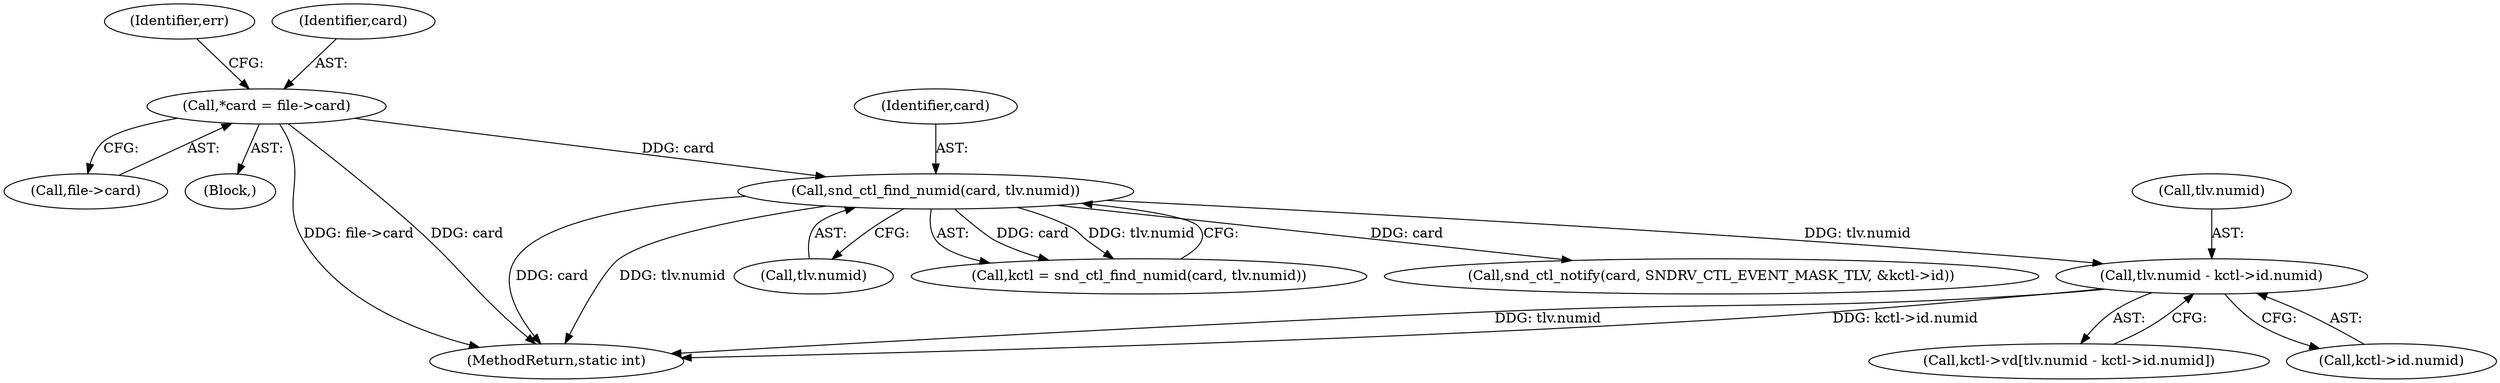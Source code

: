 digraph "0_linux_fd9f26e4eca5d08a27d12c0933fceef76ed9663d_2@pointer" {
"1000184" [label="(Call,tlv.numid - kctl->id.numid)"];
"1000148" [label="(Call,snd_ctl_find_numid(card, tlv.numid))"];
"1000106" [label="(Call,*card = file->card)"];
"1000281" [label="(Call,snd_ctl_notify(card, SNDRV_CTL_EVENT_MASK_TLV, &kctl->id))"];
"1000150" [label="(Call,tlv.numid)"];
"1000108" [label="(Call,file->card)"];
"1000117" [label="(Identifier,err)"];
"1000104" [label="(Block,)"];
"1000106" [label="(Call,*card = file->card)"];
"1000349" [label="(MethodReturn,static int)"];
"1000185" [label="(Call,tlv.numid)"];
"1000180" [label="(Call,kctl->vd[tlv.numid - kctl->id.numid])"];
"1000188" [label="(Call,kctl->id.numid)"];
"1000146" [label="(Call,kctl = snd_ctl_find_numid(card, tlv.numid))"];
"1000149" [label="(Identifier,card)"];
"1000184" [label="(Call,tlv.numid - kctl->id.numid)"];
"1000148" [label="(Call,snd_ctl_find_numid(card, tlv.numid))"];
"1000107" [label="(Identifier,card)"];
"1000184" -> "1000180"  [label="AST: "];
"1000184" -> "1000188"  [label="CFG: "];
"1000185" -> "1000184"  [label="AST: "];
"1000188" -> "1000184"  [label="AST: "];
"1000180" -> "1000184"  [label="CFG: "];
"1000184" -> "1000349"  [label="DDG: tlv.numid"];
"1000184" -> "1000349"  [label="DDG: kctl->id.numid"];
"1000148" -> "1000184"  [label="DDG: tlv.numid"];
"1000148" -> "1000146"  [label="AST: "];
"1000148" -> "1000150"  [label="CFG: "];
"1000149" -> "1000148"  [label="AST: "];
"1000150" -> "1000148"  [label="AST: "];
"1000146" -> "1000148"  [label="CFG: "];
"1000148" -> "1000349"  [label="DDG: card"];
"1000148" -> "1000349"  [label="DDG: tlv.numid"];
"1000148" -> "1000146"  [label="DDG: card"];
"1000148" -> "1000146"  [label="DDG: tlv.numid"];
"1000106" -> "1000148"  [label="DDG: card"];
"1000148" -> "1000281"  [label="DDG: card"];
"1000106" -> "1000104"  [label="AST: "];
"1000106" -> "1000108"  [label="CFG: "];
"1000107" -> "1000106"  [label="AST: "];
"1000108" -> "1000106"  [label="AST: "];
"1000117" -> "1000106"  [label="CFG: "];
"1000106" -> "1000349"  [label="DDG: file->card"];
"1000106" -> "1000349"  [label="DDG: card"];
}
